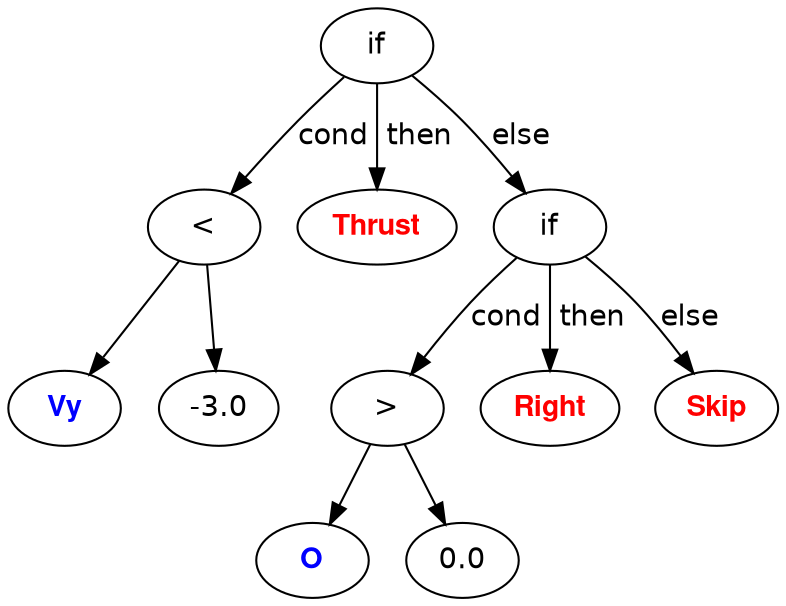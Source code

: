 digraph G {
    node [fontname=Helvetica];
    edge [fontname=Helvetica];

    if -> "<" [ label=cond ];
    "<" -> Vy;
    "<" -> -3.0;
    if -> "Thrust" [ label=" then" ];
    if2 [ label="if" ];
    if -> if2 [ label=else ];
    if2 -> ">" [ label=cond ];
    ">" -> O;
    ">" -> 0.0;
    if2 -> Right [ label=" then" ];
    if2 -> Skip [ label=else ];

    Thrust, Right, Skip [ fontcolor="red", fontname="helvetica bold" ];
    Vy, O [ fontcolor="blue", fontname="Helvetica bold" ];
}
